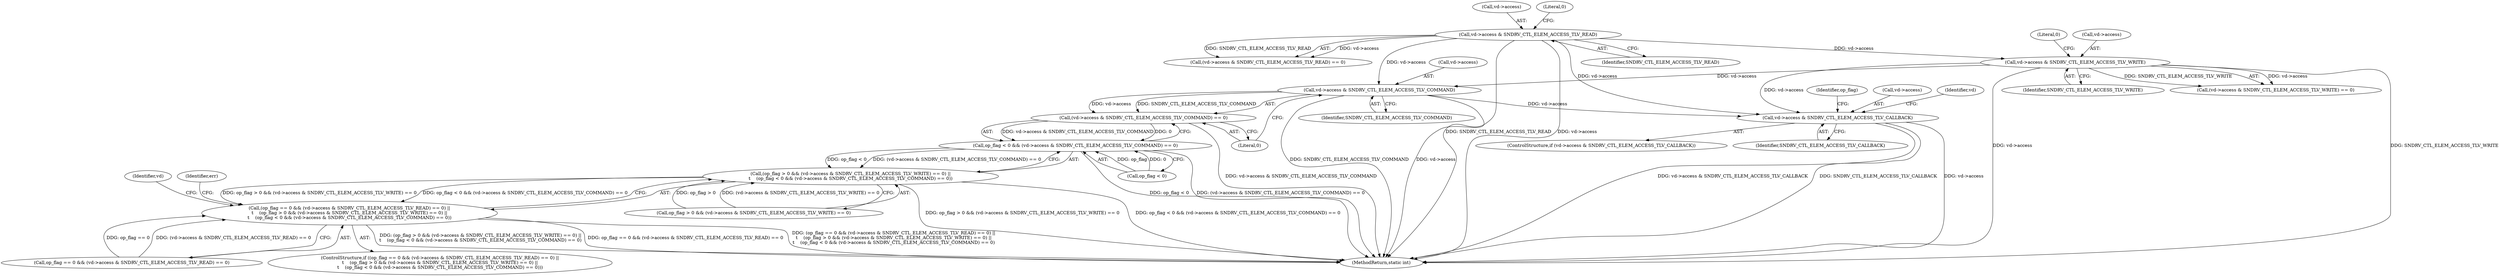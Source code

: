 digraph "0_linux_fd9f26e4eca5d08a27d12c0933fceef76ed9663d_2@pointer" {
"1000223" [label="(Call,vd->access & SNDRV_CTL_ELEM_ACCESS_TLV_COMMAND)"];
"1000200" [label="(Call,vd->access & SNDRV_CTL_ELEM_ACCESS_TLV_READ)"];
"1000212" [label="(Call,vd->access & SNDRV_CTL_ELEM_ACCESS_TLV_WRITE)"];
"1000222" [label="(Call,(vd->access & SNDRV_CTL_ELEM_ACCESS_TLV_COMMAND) == 0)"];
"1000218" [label="(Call,op_flag < 0 && (vd->access & SNDRV_CTL_ELEM_ACCESS_TLV_COMMAND) == 0)"];
"1000206" [label="(Call,(op_flag > 0 && (vd->access & SNDRV_CTL_ELEM_ACCESS_TLV_WRITE) == 0) ||\n\t    (op_flag < 0 && (vd->access & SNDRV_CTL_ELEM_ACCESS_TLV_COMMAND) == 0))"];
"1000194" [label="(Call,(op_flag == 0 && (vd->access & SNDRV_CTL_ELEM_ACCESS_TLV_READ) == 0) ||\n\t    (op_flag > 0 && (vd->access & SNDRV_CTL_ELEM_ACCESS_TLV_WRITE) == 0) ||\n\t    (op_flag < 0 && (vd->access & SNDRV_CTL_ELEM_ACCESS_TLV_COMMAND) == 0))"];
"1000236" [label="(Call,vd->access & SNDRV_CTL_ELEM_ACCESS_TLV_CALLBACK)"];
"1000204" [label="(Identifier,SNDRV_CTL_ELEM_ACCESS_TLV_READ)"];
"1000238" [label="(Identifier,vd)"];
"1000227" [label="(Identifier,SNDRV_CTL_ELEM_ACCESS_TLV_COMMAND)"];
"1000201" [label="(Call,vd->access)"];
"1000211" [label="(Call,(vd->access & SNDRV_CTL_ELEM_ACCESS_TLV_WRITE) == 0)"];
"1000193" [label="(ControlStructure,if ((op_flag == 0 && (vd->access & SNDRV_CTL_ELEM_ACCESS_TLV_READ) == 0) ||\n\t    (op_flag > 0 && (vd->access & SNDRV_CTL_ELEM_ACCESS_TLV_WRITE) == 0) ||\n\t    (op_flag < 0 && (vd->access & SNDRV_CTL_ELEM_ACCESS_TLV_COMMAND) == 0)))"];
"1000219" [label="(Call,op_flag < 0)"];
"1000213" [label="(Call,vd->access)"];
"1000224" [label="(Call,vd->access)"];
"1000353" [label="(MethodReturn,static int)"];
"1000195" [label="(Call,op_flag == 0 && (vd->access & SNDRV_CTL_ELEM_ACCESS_TLV_READ) == 0)"];
"1000231" [label="(Identifier,err)"];
"1000194" [label="(Call,(op_flag == 0 && (vd->access & SNDRV_CTL_ELEM_ACCESS_TLV_READ) == 0) ||\n\t    (op_flag > 0 && (vd->access & SNDRV_CTL_ELEM_ACCESS_TLV_WRITE) == 0) ||\n\t    (op_flag < 0 && (vd->access & SNDRV_CTL_ELEM_ACCESS_TLV_COMMAND) == 0))"];
"1000212" [label="(Call,vd->access & SNDRV_CTL_ELEM_ACCESS_TLV_WRITE)"];
"1000223" [label="(Call,vd->access & SNDRV_CTL_ELEM_ACCESS_TLV_COMMAND)"];
"1000218" [label="(Call,op_flag < 0 && (vd->access & SNDRV_CTL_ELEM_ACCESS_TLV_COMMAND) == 0)"];
"1000216" [label="(Identifier,SNDRV_CTL_ELEM_ACCESS_TLV_WRITE)"];
"1000228" [label="(Literal,0)"];
"1000297" [label="(Identifier,op_flag)"];
"1000200" [label="(Call,vd->access & SNDRV_CTL_ELEM_ACCESS_TLV_READ)"];
"1000222" [label="(Call,(vd->access & SNDRV_CTL_ELEM_ACCESS_TLV_COMMAND) == 0)"];
"1000199" [label="(Call,(vd->access & SNDRV_CTL_ELEM_ACCESS_TLV_READ) == 0)"];
"1000237" [label="(Call,vd->access)"];
"1000246" [label="(Identifier,vd)"];
"1000206" [label="(Call,(op_flag > 0 && (vd->access & SNDRV_CTL_ELEM_ACCESS_TLV_WRITE) == 0) ||\n\t    (op_flag < 0 && (vd->access & SNDRV_CTL_ELEM_ACCESS_TLV_COMMAND) == 0))"];
"1000240" [label="(Identifier,SNDRV_CTL_ELEM_ACCESS_TLV_CALLBACK)"];
"1000236" [label="(Call,vd->access & SNDRV_CTL_ELEM_ACCESS_TLV_CALLBACK)"];
"1000205" [label="(Literal,0)"];
"1000235" [label="(ControlStructure,if (vd->access & SNDRV_CTL_ELEM_ACCESS_TLV_CALLBACK))"];
"1000207" [label="(Call,op_flag > 0 && (vd->access & SNDRV_CTL_ELEM_ACCESS_TLV_WRITE) == 0)"];
"1000217" [label="(Literal,0)"];
"1000223" -> "1000222"  [label="AST: "];
"1000223" -> "1000227"  [label="CFG: "];
"1000224" -> "1000223"  [label="AST: "];
"1000227" -> "1000223"  [label="AST: "];
"1000228" -> "1000223"  [label="CFG: "];
"1000223" -> "1000353"  [label="DDG: SNDRV_CTL_ELEM_ACCESS_TLV_COMMAND"];
"1000223" -> "1000353"  [label="DDG: vd->access"];
"1000223" -> "1000222"  [label="DDG: vd->access"];
"1000223" -> "1000222"  [label="DDG: SNDRV_CTL_ELEM_ACCESS_TLV_COMMAND"];
"1000200" -> "1000223"  [label="DDG: vd->access"];
"1000212" -> "1000223"  [label="DDG: vd->access"];
"1000223" -> "1000236"  [label="DDG: vd->access"];
"1000200" -> "1000199"  [label="AST: "];
"1000200" -> "1000204"  [label="CFG: "];
"1000201" -> "1000200"  [label="AST: "];
"1000204" -> "1000200"  [label="AST: "];
"1000205" -> "1000200"  [label="CFG: "];
"1000200" -> "1000353"  [label="DDG: vd->access"];
"1000200" -> "1000353"  [label="DDG: SNDRV_CTL_ELEM_ACCESS_TLV_READ"];
"1000200" -> "1000199"  [label="DDG: vd->access"];
"1000200" -> "1000199"  [label="DDG: SNDRV_CTL_ELEM_ACCESS_TLV_READ"];
"1000200" -> "1000212"  [label="DDG: vd->access"];
"1000200" -> "1000236"  [label="DDG: vd->access"];
"1000212" -> "1000211"  [label="AST: "];
"1000212" -> "1000216"  [label="CFG: "];
"1000213" -> "1000212"  [label="AST: "];
"1000216" -> "1000212"  [label="AST: "];
"1000217" -> "1000212"  [label="CFG: "];
"1000212" -> "1000353"  [label="DDG: SNDRV_CTL_ELEM_ACCESS_TLV_WRITE"];
"1000212" -> "1000353"  [label="DDG: vd->access"];
"1000212" -> "1000211"  [label="DDG: vd->access"];
"1000212" -> "1000211"  [label="DDG: SNDRV_CTL_ELEM_ACCESS_TLV_WRITE"];
"1000212" -> "1000236"  [label="DDG: vd->access"];
"1000222" -> "1000218"  [label="AST: "];
"1000222" -> "1000228"  [label="CFG: "];
"1000228" -> "1000222"  [label="AST: "];
"1000218" -> "1000222"  [label="CFG: "];
"1000222" -> "1000353"  [label="DDG: vd->access & SNDRV_CTL_ELEM_ACCESS_TLV_COMMAND"];
"1000222" -> "1000218"  [label="DDG: vd->access & SNDRV_CTL_ELEM_ACCESS_TLV_COMMAND"];
"1000222" -> "1000218"  [label="DDG: 0"];
"1000218" -> "1000206"  [label="AST: "];
"1000218" -> "1000219"  [label="CFG: "];
"1000219" -> "1000218"  [label="AST: "];
"1000206" -> "1000218"  [label="CFG: "];
"1000218" -> "1000353"  [label="DDG: op_flag < 0"];
"1000218" -> "1000353"  [label="DDG: (vd->access & SNDRV_CTL_ELEM_ACCESS_TLV_COMMAND) == 0"];
"1000218" -> "1000206"  [label="DDG: op_flag < 0"];
"1000218" -> "1000206"  [label="DDG: (vd->access & SNDRV_CTL_ELEM_ACCESS_TLV_COMMAND) == 0"];
"1000219" -> "1000218"  [label="DDG: op_flag"];
"1000219" -> "1000218"  [label="DDG: 0"];
"1000206" -> "1000194"  [label="AST: "];
"1000206" -> "1000207"  [label="CFG: "];
"1000207" -> "1000206"  [label="AST: "];
"1000194" -> "1000206"  [label="CFG: "];
"1000206" -> "1000353"  [label="DDG: op_flag < 0 && (vd->access & SNDRV_CTL_ELEM_ACCESS_TLV_COMMAND) == 0"];
"1000206" -> "1000353"  [label="DDG: op_flag > 0 && (vd->access & SNDRV_CTL_ELEM_ACCESS_TLV_WRITE) == 0"];
"1000206" -> "1000194"  [label="DDG: op_flag > 0 && (vd->access & SNDRV_CTL_ELEM_ACCESS_TLV_WRITE) == 0"];
"1000206" -> "1000194"  [label="DDG: op_flag < 0 && (vd->access & SNDRV_CTL_ELEM_ACCESS_TLV_COMMAND) == 0"];
"1000207" -> "1000206"  [label="DDG: op_flag > 0"];
"1000207" -> "1000206"  [label="DDG: (vd->access & SNDRV_CTL_ELEM_ACCESS_TLV_WRITE) == 0"];
"1000194" -> "1000193"  [label="AST: "];
"1000194" -> "1000195"  [label="CFG: "];
"1000195" -> "1000194"  [label="AST: "];
"1000231" -> "1000194"  [label="CFG: "];
"1000238" -> "1000194"  [label="CFG: "];
"1000194" -> "1000353"  [label="DDG: (op_flag == 0 && (vd->access & SNDRV_CTL_ELEM_ACCESS_TLV_READ) == 0) ||\n\t    (op_flag > 0 && (vd->access & SNDRV_CTL_ELEM_ACCESS_TLV_WRITE) == 0) ||\n\t    (op_flag < 0 && (vd->access & SNDRV_CTL_ELEM_ACCESS_TLV_COMMAND) == 0)"];
"1000194" -> "1000353"  [label="DDG: (op_flag > 0 && (vd->access & SNDRV_CTL_ELEM_ACCESS_TLV_WRITE) == 0) ||\n\t    (op_flag < 0 && (vd->access & SNDRV_CTL_ELEM_ACCESS_TLV_COMMAND) == 0)"];
"1000194" -> "1000353"  [label="DDG: op_flag == 0 && (vd->access & SNDRV_CTL_ELEM_ACCESS_TLV_READ) == 0"];
"1000195" -> "1000194"  [label="DDG: op_flag == 0"];
"1000195" -> "1000194"  [label="DDG: (vd->access & SNDRV_CTL_ELEM_ACCESS_TLV_READ) == 0"];
"1000236" -> "1000235"  [label="AST: "];
"1000236" -> "1000240"  [label="CFG: "];
"1000237" -> "1000236"  [label="AST: "];
"1000240" -> "1000236"  [label="AST: "];
"1000246" -> "1000236"  [label="CFG: "];
"1000297" -> "1000236"  [label="CFG: "];
"1000236" -> "1000353"  [label="DDG: vd->access"];
"1000236" -> "1000353"  [label="DDG: vd->access & SNDRV_CTL_ELEM_ACCESS_TLV_CALLBACK"];
"1000236" -> "1000353"  [label="DDG: SNDRV_CTL_ELEM_ACCESS_TLV_CALLBACK"];
}
